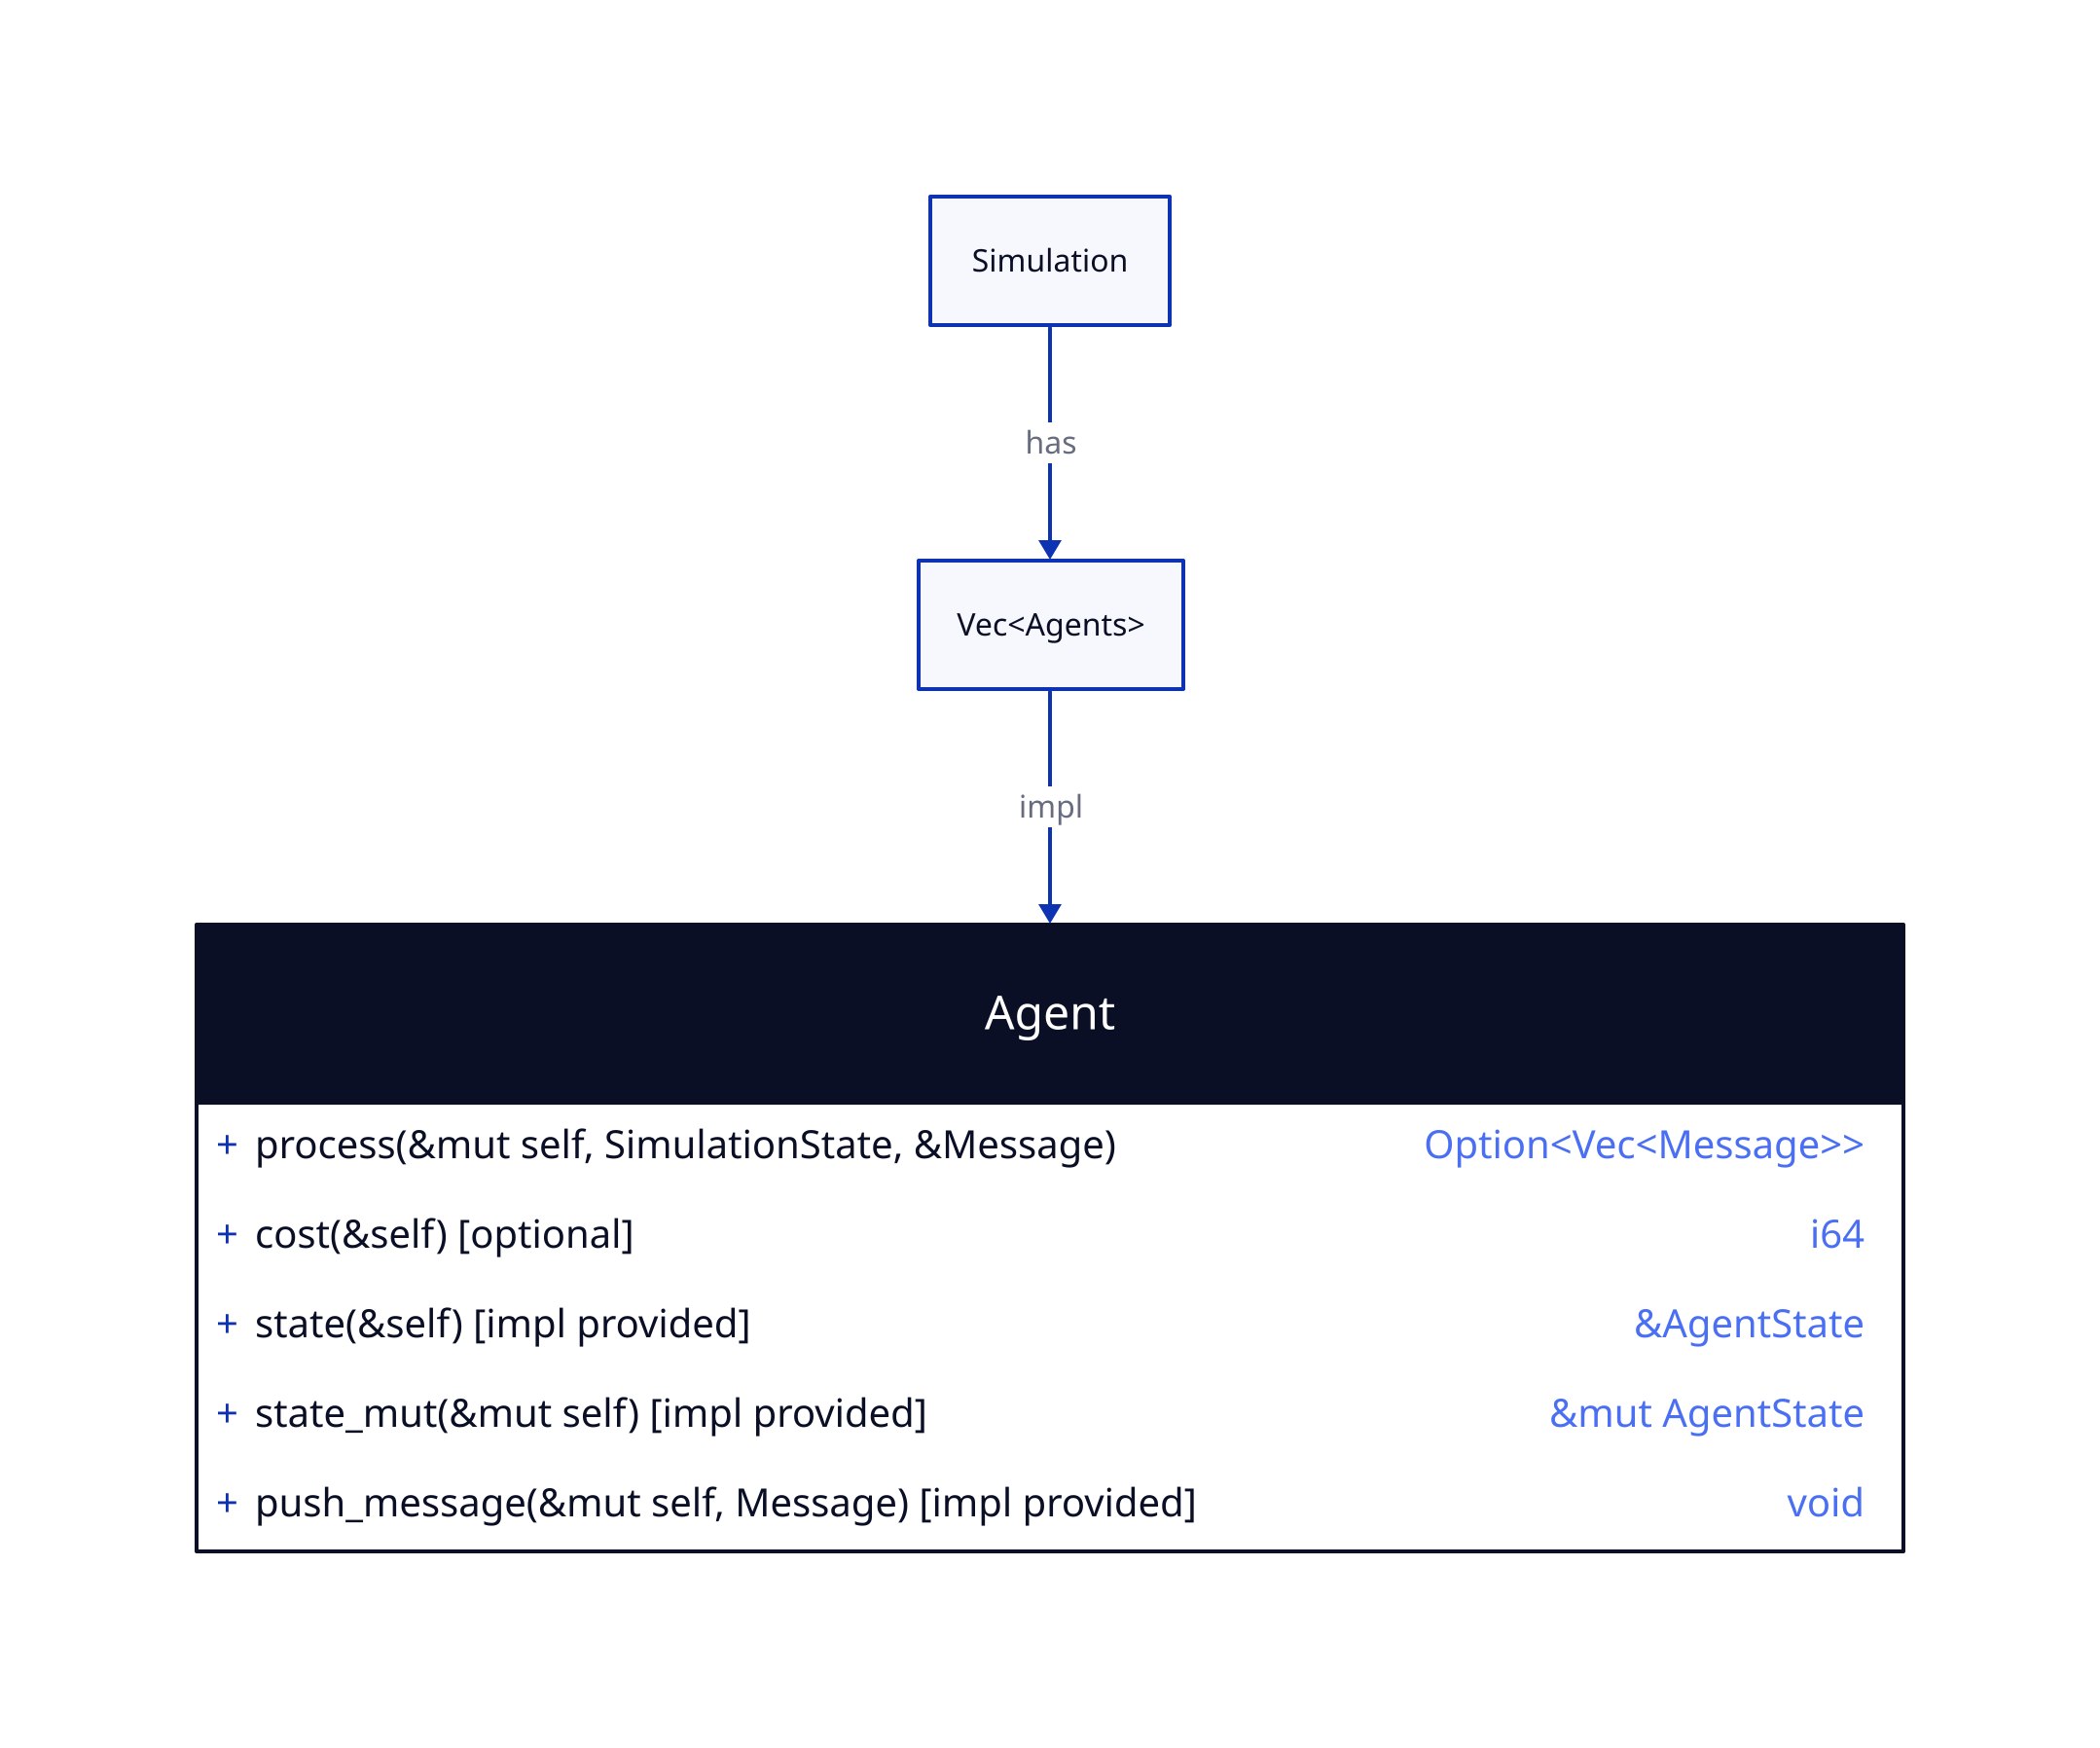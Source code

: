 Agent: {
  shape: class

  +process(\&mut self, SimulationState, \&Message): Option\<Vec\<Message\>\>
  +cost(\&self) \[optional\]: i64
  +state(\&self) \[impl provided\]: &AgentState
  +state_mut(\&mut self) \[impl provided\]: &mut AgentState
  +push_message(\&mut self, Message) \[impl provided\]
}
Simulation -> Vec\<Agents\>: has
Vec\<Agents\> -> Agent: impl
